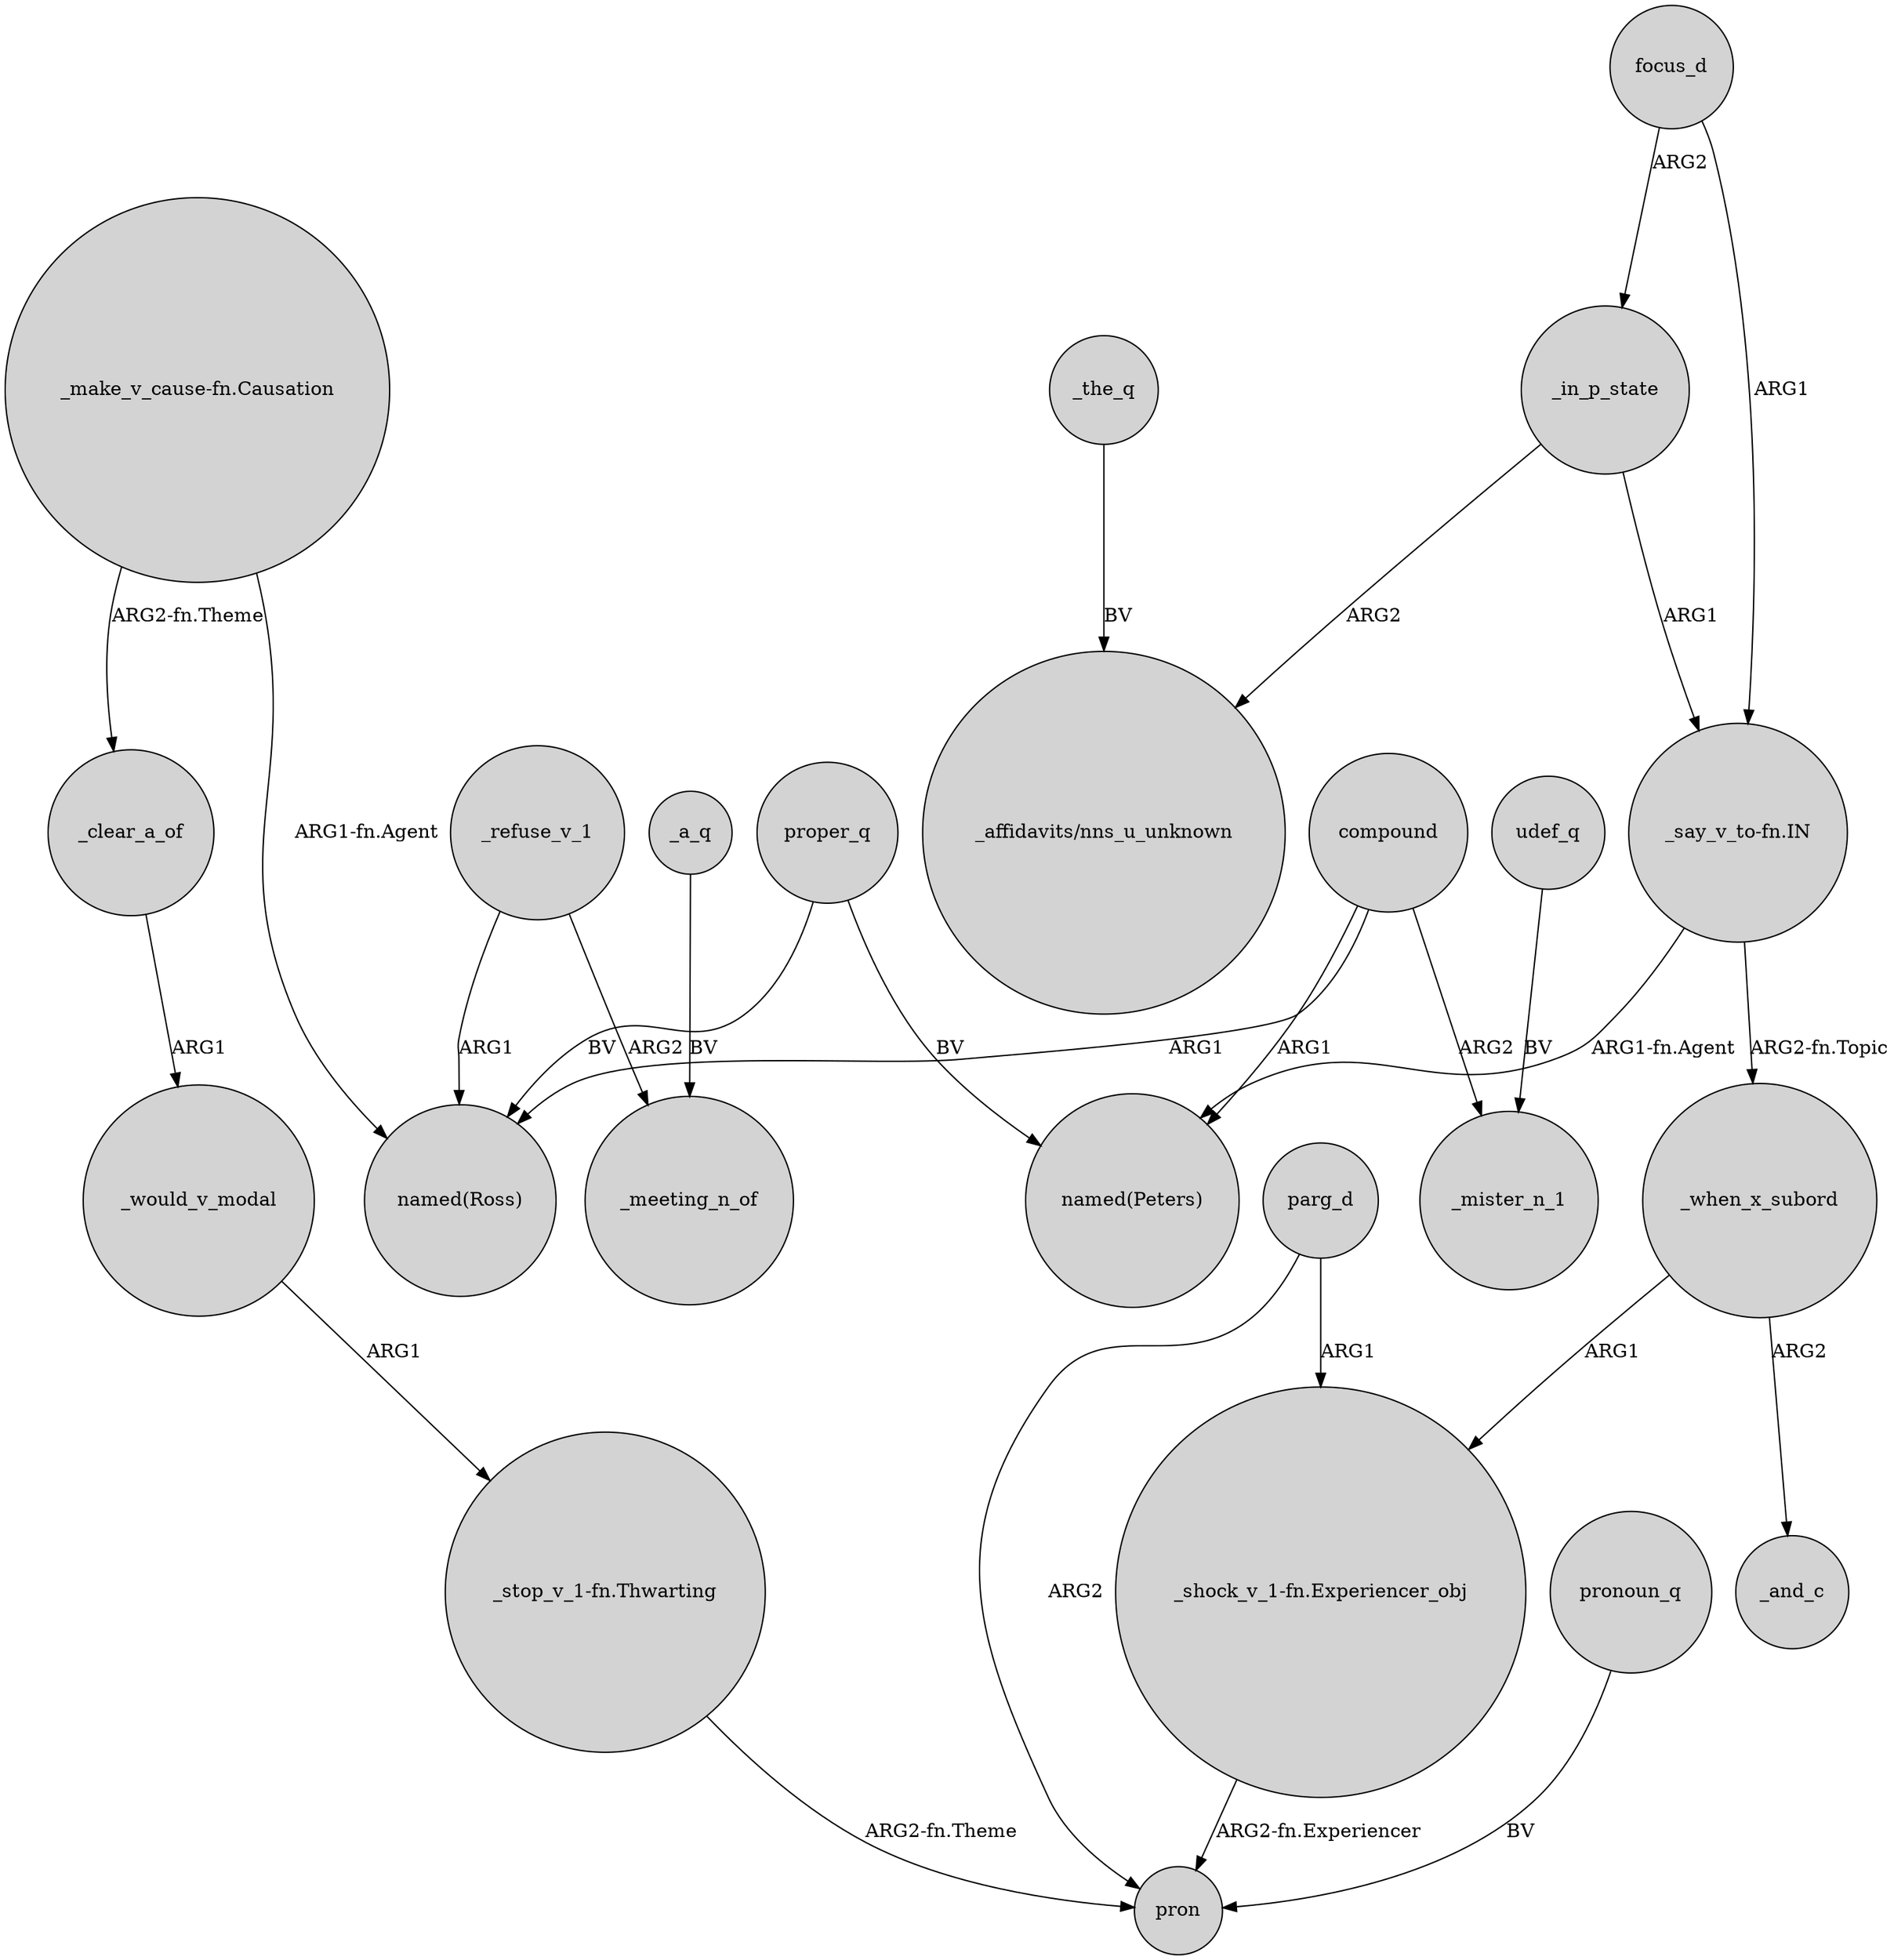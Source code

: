 digraph {
	node [shape=circle style=filled]
	_refuse_v_1 -> "named(Ross)" [label=ARG1]
	"_say_v_to-fn.IN" -> "named(Peters)" [label="ARG1-fn.Agent"]
	proper_q -> "named(Peters)" [label=BV]
	compound -> _mister_n_1 [label=ARG2]
	"_make_v_cause-fn.Causation" -> _clear_a_of [label="ARG2-fn.Theme"]
	focus_d -> _in_p_state [label=ARG2]
	udef_q -> _mister_n_1 [label=BV]
	_when_x_subord -> "_shock_v_1-fn.Experiencer_obj" [label=ARG1]
	compound -> "named(Peters)" [label=ARG1]
	parg_d -> "_shock_v_1-fn.Experiencer_obj" [label=ARG1]
	_a_q -> _meeting_n_of [label=BV]
	parg_d -> pron [label=ARG2]
	"_shock_v_1-fn.Experiencer_obj" -> pron [label="ARG2-fn.Experiencer"]
	_would_v_modal -> "_stop_v_1-fn.Thwarting" [label=ARG1]
	compound -> "named(Ross)" [label=ARG1]
	pronoun_q -> pron [label=BV]
	_the_q -> "_affidavits/nns_u_unknown" [label=BV]
	"_say_v_to-fn.IN" -> _when_x_subord [label="ARG2-fn.Topic"]
	_clear_a_of -> _would_v_modal [label=ARG1]
	_when_x_subord -> _and_c [label=ARG2]
	proper_q -> "named(Ross)" [label=BV]
	_in_p_state -> "_affidavits/nns_u_unknown" [label=ARG2]
	"_stop_v_1-fn.Thwarting" -> pron [label="ARG2-fn.Theme"]
	_refuse_v_1 -> _meeting_n_of [label=ARG2]
	"_make_v_cause-fn.Causation" -> "named(Ross)" [label="ARG1-fn.Agent"]
	_in_p_state -> "_say_v_to-fn.IN" [label=ARG1]
	focus_d -> "_say_v_to-fn.IN" [label=ARG1]
}

